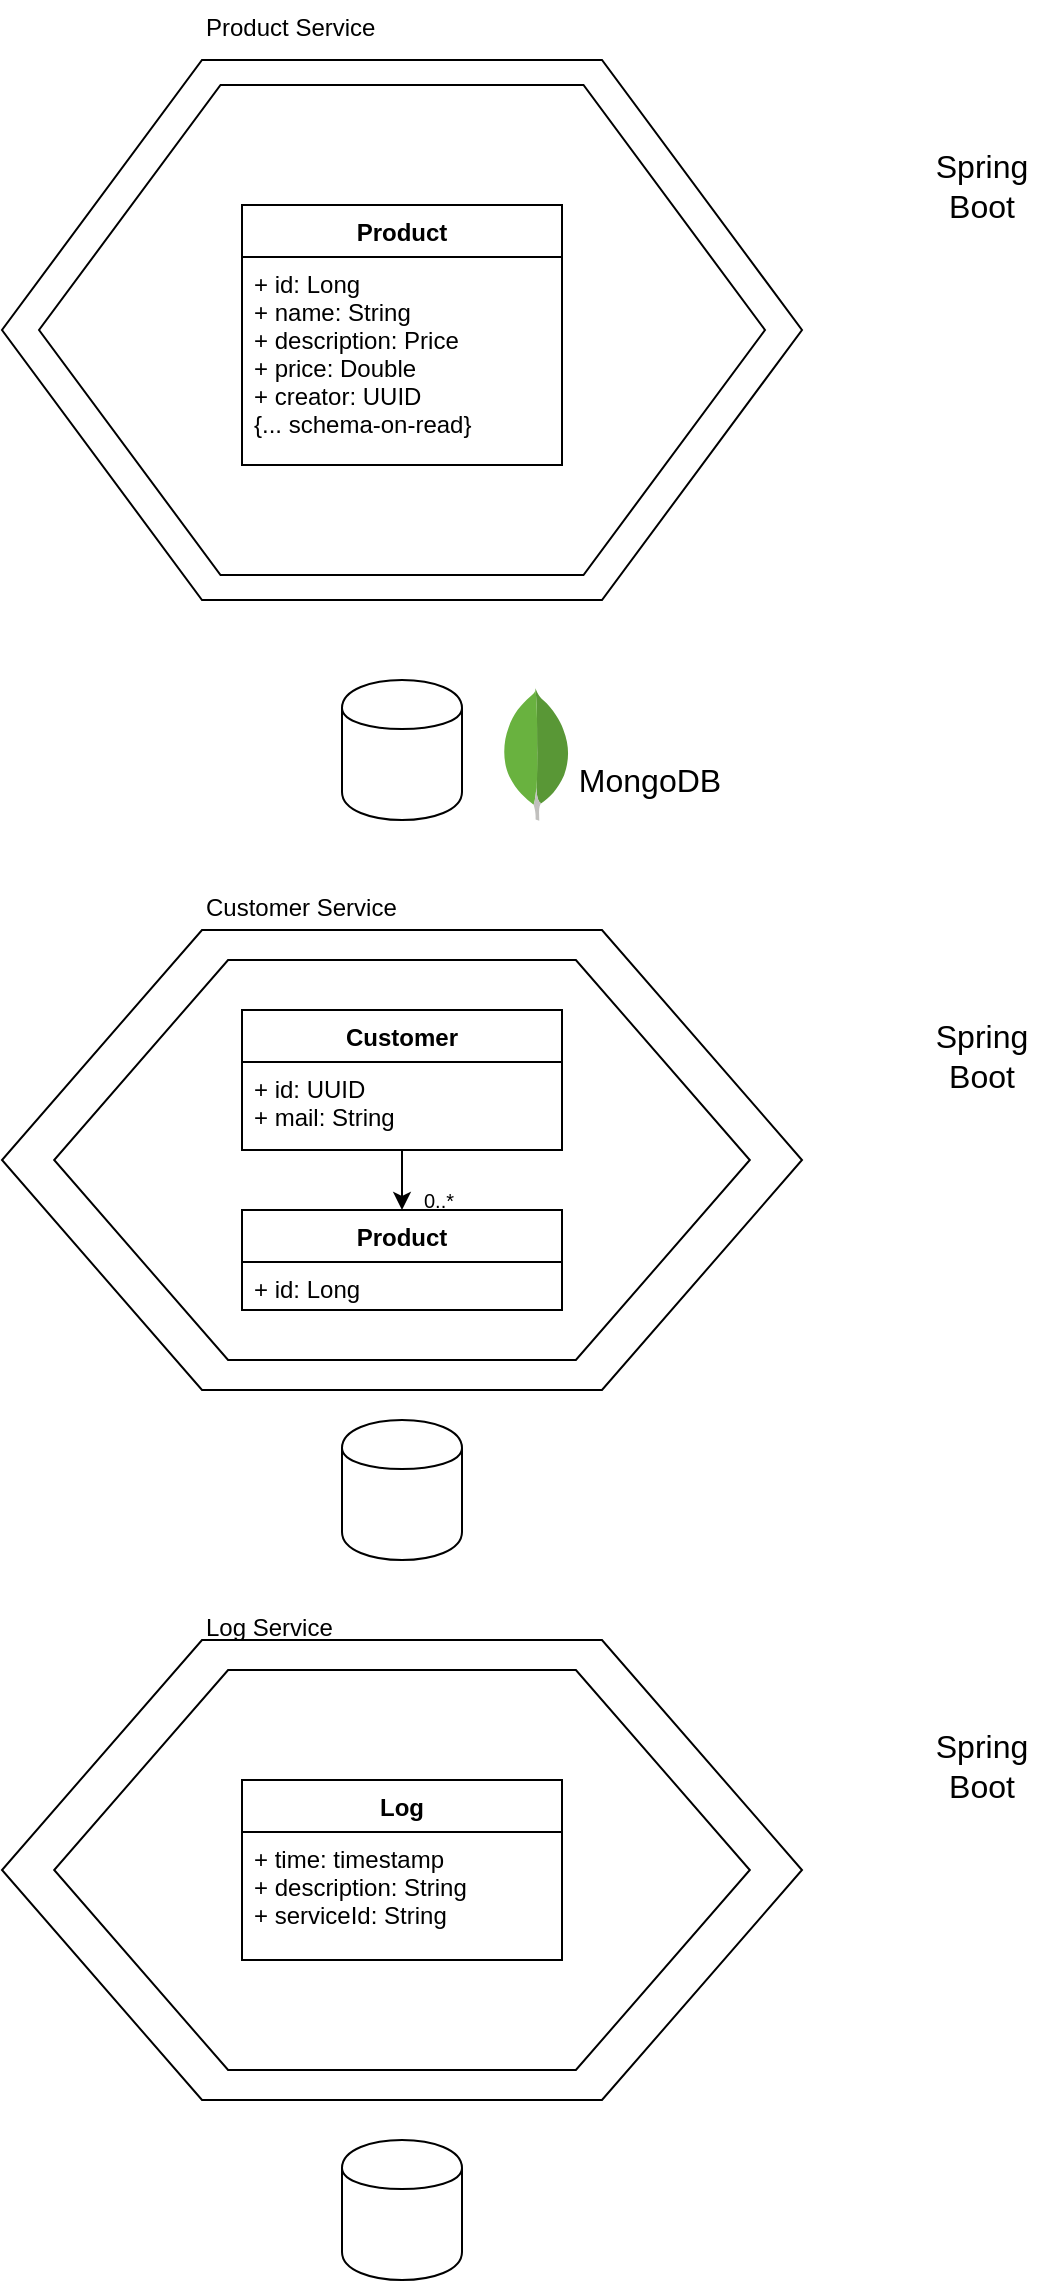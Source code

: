 <mxfile version="12.6.7" type="google"><diagram id="C5RBs43oDa-KdzZeNtuy" name="Page-1"><mxGraphModel dx="1892" dy="1182" grid="1" gridSize="10" guides="1" tooltips="1" connect="1" arrows="1" fold="1" page="1" pageScale="1" pageWidth="827" pageHeight="1169" math="0" shadow="0"><root><mxCell id="WIyWlLk6GJQsqaUBKTNV-0"/><mxCell id="WIyWlLk6GJQsqaUBKTNV-1" parent="WIyWlLk6GJQsqaUBKTNV-0"/><mxCell id="ZHliYxVBFvoyvZMD0RXF-28" value="" style="shape=hexagon;perimeter=hexagonPerimeter2;whiteSpace=wrap;html=1;" vertex="1" parent="WIyWlLk6GJQsqaUBKTNV-1"><mxGeometry x="50" y="50" width="400" height="270" as="geometry"/></mxCell><mxCell id="ZHliYxVBFvoyvZMD0RXF-44" value="" style="shape=hexagon;perimeter=hexagonPerimeter2;whiteSpace=wrap;html=1;aspect=fixed;" vertex="1" parent="WIyWlLk6GJQsqaUBKTNV-1"><mxGeometry x="68.52" y="62.5" width="362.97" height="245" as="geometry"/></mxCell><mxCell id="ZHliYxVBFvoyvZMD0RXF-26" value="" style="shape=hexagon;perimeter=hexagonPerimeter2;whiteSpace=wrap;html=1;" vertex="1" parent="WIyWlLk6GJQsqaUBKTNV-1"><mxGeometry x="50" y="485" width="400" height="230" as="geometry"/></mxCell><mxCell id="ZHliYxVBFvoyvZMD0RXF-43" value="" style="shape=hexagon;perimeter=hexagonPerimeter2;whiteSpace=wrap;html=1;aspect=fixed;" vertex="1" parent="WIyWlLk6GJQsqaUBKTNV-1"><mxGeometry x="76.08" y="500" width="347.83" height="200" as="geometry"/></mxCell><mxCell id="ZHliYxVBFvoyvZMD0RXF-59" style="edgeStyle=orthogonalEdgeStyle;rounded=0;orthogonalLoop=1;jettySize=auto;html=1;entryX=0.5;entryY=0;entryDx=0;entryDy=0;fontSize=16;" edge="1" parent="WIyWlLk6GJQsqaUBKTNV-1" source="ZHliYxVBFvoyvZMD0RXF-13" target="ZHliYxVBFvoyvZMD0RXF-56"><mxGeometry relative="1" as="geometry"/></mxCell><mxCell id="ZHliYxVBFvoyvZMD0RXF-60" value="&lt;font size=&quot;1&quot;&gt;0..*&lt;/font&gt;" style="text;html=1;align=center;verticalAlign=middle;resizable=0;points=[];labelBackgroundColor=#ffffff;fontSize=16;" vertex="1" connectable="0" parent="ZHliYxVBFvoyvZMD0RXF-59"><mxGeometry x="0.039" y="1" relative="1" as="geometry"><mxPoint x="19" y="9.17" as="offset"/></mxGeometry></mxCell><mxCell id="ZHliYxVBFvoyvZMD0RXF-13" value="Customer" style="swimlane;fontStyle=1;align=center;verticalAlign=top;childLayout=stackLayout;horizontal=1;startSize=26;horizontalStack=0;resizeParent=1;resizeParentMax=0;resizeLast=0;collapsible=1;marginBottom=0;" vertex="1" parent="WIyWlLk6GJQsqaUBKTNV-1"><mxGeometry x="170" y="525" width="160" height="70" as="geometry"/></mxCell><mxCell id="ZHliYxVBFvoyvZMD0RXF-14" value="+ id: UUID &#10;+ mail: String" style="text;strokeColor=none;fillColor=none;align=left;verticalAlign=top;spacingLeft=4;spacingRight=4;overflow=hidden;rotatable=0;points=[[0,0.5],[1,0.5]];portConstraint=eastwest;" vertex="1" parent="ZHliYxVBFvoyvZMD0RXF-13"><mxGeometry y="26" width="160" height="44" as="geometry"/></mxCell><mxCell id="ZHliYxVBFvoyvZMD0RXF-15" value="" style="line;strokeWidth=1;fillColor=none;align=left;verticalAlign=middle;spacingTop=-1;spacingLeft=3;spacingRight=3;rotatable=0;labelPosition=right;points=[];portConstraint=eastwest;" vertex="1" parent="ZHliYxVBFvoyvZMD0RXF-13"><mxGeometry y="70" width="160" as="geometry"/></mxCell><mxCell id="ZHliYxVBFvoyvZMD0RXF-23" value="" style="shape=cylinder;whiteSpace=wrap;html=1;boundedLbl=1;backgroundOutline=1;" vertex="1" parent="WIyWlLk6GJQsqaUBKTNV-1"><mxGeometry x="220" y="1090" width="60" height="70" as="geometry"/></mxCell><mxCell id="ZHliYxVBFvoyvZMD0RXF-24" value="" style="shape=hexagon;perimeter=hexagonPerimeter2;whiteSpace=wrap;html=1;" vertex="1" parent="WIyWlLk6GJQsqaUBKTNV-1"><mxGeometry x="50" y="840" width="400" height="230" as="geometry"/></mxCell><mxCell id="ZHliYxVBFvoyvZMD0RXF-27" value="Customer Service" style="text;html=1;" vertex="1" parent="WIyWlLk6GJQsqaUBKTNV-1"><mxGeometry x="150" y="460" width="120" height="30" as="geometry"/></mxCell><mxCell id="ZHliYxVBFvoyvZMD0RXF-29" value="Product Service" style="text;html=1;" vertex="1" parent="WIyWlLk6GJQsqaUBKTNV-1"><mxGeometry x="150" y="20" width="110" height="30" as="geometry"/></mxCell><mxCell id="ZHliYxVBFvoyvZMD0RXF-31" value="Product" style="swimlane;fontStyle=1;align=center;verticalAlign=top;childLayout=stackLayout;horizontal=1;startSize=26;horizontalStack=0;resizeParent=1;resizeParentMax=0;resizeLast=0;collapsible=1;marginBottom=0;" vertex="1" parent="WIyWlLk6GJQsqaUBKTNV-1"><mxGeometry x="170" y="122.5" width="160" height="130" as="geometry"/></mxCell><mxCell id="ZHliYxVBFvoyvZMD0RXF-32" value="+ id: Long&#10;+ name: String&#10;+ description: Price&#10;+ price: Double&#10;+ creator: UUID&#10;{... schema-on-read}&#10;" style="text;strokeColor=none;fillColor=none;align=left;verticalAlign=top;spacingLeft=4;spacingRight=4;overflow=hidden;rotatable=0;points=[[0,0.5],[1,0.5]];portConstraint=eastwest;" vertex="1" parent="ZHliYxVBFvoyvZMD0RXF-31"><mxGeometry y="26" width="160" height="104" as="geometry"/></mxCell><mxCell id="ZHliYxVBFvoyvZMD0RXF-33" value="" style="line;strokeWidth=1;fillColor=none;align=left;verticalAlign=middle;spacingTop=-1;spacingLeft=3;spacingRight=3;rotatable=0;labelPosition=right;points=[];portConstraint=eastwest;" vertex="1" parent="ZHliYxVBFvoyvZMD0RXF-31"><mxGeometry y="130" width="160" as="geometry"/></mxCell><mxCell id="ZHliYxVBFvoyvZMD0RXF-36" value="" style="shape=cylinder;whiteSpace=wrap;html=1;boundedLbl=1;backgroundOutline=1;" vertex="1" parent="WIyWlLk6GJQsqaUBKTNV-1"><mxGeometry x="220" y="730" width="60" height="70" as="geometry"/></mxCell><mxCell id="ZHliYxVBFvoyvZMD0RXF-37" value="" style="shape=cylinder;whiteSpace=wrap;html=1;boundedLbl=1;backgroundOutline=1;" vertex="1" parent="WIyWlLk6GJQsqaUBKTNV-1"><mxGeometry x="220" y="360" width="60" height="70" as="geometry"/></mxCell><mxCell id="ZHliYxVBFvoyvZMD0RXF-42" value="" style="shape=hexagon;perimeter=hexagonPerimeter2;whiteSpace=wrap;html=1;aspect=fixed;" vertex="1" parent="WIyWlLk6GJQsqaUBKTNV-1"><mxGeometry x="76.09" y="855" width="347.83" height="200" as="geometry"/></mxCell><mxCell id="ZHliYxVBFvoyvZMD0RXF-19" value="Log" style="swimlane;fontStyle=1;align=center;verticalAlign=top;childLayout=stackLayout;horizontal=1;startSize=26;horizontalStack=0;resizeParent=1;resizeParentMax=0;resizeLast=0;collapsible=1;marginBottom=0;" vertex="1" parent="WIyWlLk6GJQsqaUBKTNV-1"><mxGeometry x="170" y="910" width="160" height="90" as="geometry"/></mxCell><mxCell id="ZHliYxVBFvoyvZMD0RXF-20" value="+ time: timestamp&#10;+ description: String&#10;+ serviceId: String" style="text;strokeColor=none;fillColor=none;align=left;verticalAlign=top;spacingLeft=4;spacingRight=4;overflow=hidden;rotatable=0;points=[[0,0.5],[1,0.5]];portConstraint=eastwest;" vertex="1" parent="ZHliYxVBFvoyvZMD0RXF-19"><mxGeometry y="26" width="160" height="64" as="geometry"/></mxCell><mxCell id="ZHliYxVBFvoyvZMD0RXF-21" value="" style="line;strokeWidth=1;fillColor=none;align=left;verticalAlign=middle;spacingTop=-1;spacingLeft=3;spacingRight=3;rotatable=0;labelPosition=right;points=[];portConstraint=eastwest;" vertex="1" parent="ZHliYxVBFvoyvZMD0RXF-19"><mxGeometry y="90" width="160" as="geometry"/></mxCell><mxCell id="ZHliYxVBFvoyvZMD0RXF-25" value="Log Service" style="text;html=1;" vertex="1" parent="WIyWlLk6GJQsqaUBKTNV-1"><mxGeometry x="150" y="820" width="90" height="30" as="geometry"/></mxCell><mxCell id="ZHliYxVBFvoyvZMD0RXF-51" value="Spring Boot" style="text;html=1;strokeColor=none;fillColor=none;align=center;verticalAlign=middle;whiteSpace=wrap;rounded=0;fontSize=16;" vertex="1" parent="WIyWlLk6GJQsqaUBKTNV-1"><mxGeometry x="500" y="883" width="80" height="40" as="geometry"/></mxCell><mxCell id="ZHliYxVBFvoyvZMD0RXF-53" value="" style="shape=image;html=1;verticalAlign=top;verticalLabelPosition=bottom;labelBackgroundColor=#ffffff;imageAspect=0;aspect=fixed;image=https://cdn4.iconfinder.com/data/icons/logos-brands-5/24/mysql-128.png;fontSize=16;" vertex="1" parent="WIyWlLk6GJQsqaUBKTNV-1"><mxGeometry x="300" y="732" width="68" height="68" as="geometry"/></mxCell><mxCell id="ZHliYxVBFvoyvZMD0RXF-56" value="Product" style="swimlane;fontStyle=1;align=center;verticalAlign=top;childLayout=stackLayout;horizontal=1;startSize=26;horizontalStack=0;resizeParent=1;resizeParentMax=0;resizeLast=0;collapsible=1;marginBottom=0;" vertex="1" parent="WIyWlLk6GJQsqaUBKTNV-1"><mxGeometry x="170" y="625" width="160" height="50" as="geometry"/></mxCell><mxCell id="ZHliYxVBFvoyvZMD0RXF-57" value="+ id: Long" style="text;strokeColor=none;fillColor=none;align=left;verticalAlign=top;spacingLeft=4;spacingRight=4;overflow=hidden;rotatable=0;points=[[0,0.5],[1,0.5]];portConstraint=eastwest;" vertex="1" parent="ZHliYxVBFvoyvZMD0RXF-56"><mxGeometry y="26" width="160" height="24" as="geometry"/></mxCell><mxCell id="ZHliYxVBFvoyvZMD0RXF-58" value="" style="line;strokeWidth=1;fillColor=none;align=left;verticalAlign=middle;spacingTop=-1;spacingLeft=3;spacingRight=3;rotatable=0;labelPosition=right;points=[];portConstraint=eastwest;" vertex="1" parent="ZHliYxVBFvoyvZMD0RXF-56"><mxGeometry y="50" width="160" as="geometry"/></mxCell><mxCell id="ZHliYxVBFvoyvZMD0RXF-63" value="" style="shape=image;verticalLabelPosition=bottom;labelBackgroundColor=#ffffff;verticalAlign=top;aspect=fixed;imageAspect=0;image=https://beautifulbytes.files.wordpress.com/2015/07/spring.png;" vertex="1" parent="WIyWlLk6GJQsqaUBKTNV-1"><mxGeometry x="450" y="840" width="63" height="63" as="geometry"/></mxCell><mxCell id="ZHliYxVBFvoyvZMD0RXF-64" value="Spring Boot" style="text;html=1;strokeColor=none;fillColor=none;align=center;verticalAlign=middle;whiteSpace=wrap;rounded=0;fontSize=16;" vertex="1" parent="WIyWlLk6GJQsqaUBKTNV-1"><mxGeometry x="500" y="528" width="80" height="40" as="geometry"/></mxCell><mxCell id="ZHliYxVBFvoyvZMD0RXF-65" value="" style="shape=image;verticalLabelPosition=bottom;labelBackgroundColor=#ffffff;verticalAlign=top;aspect=fixed;imageAspect=0;image=https://beautifulbytes.files.wordpress.com/2015/07/spring.png;" vertex="1" parent="WIyWlLk6GJQsqaUBKTNV-1"><mxGeometry x="450" y="485" width="63" height="63" as="geometry"/></mxCell><mxCell id="ZHliYxVBFvoyvZMD0RXF-66" value="Spring Boot" style="text;html=1;strokeColor=none;fillColor=none;align=center;verticalAlign=middle;whiteSpace=wrap;rounded=0;fontSize=16;" vertex="1" parent="WIyWlLk6GJQsqaUBKTNV-1"><mxGeometry x="500" y="93" width="80" height="40" as="geometry"/></mxCell><mxCell id="ZHliYxVBFvoyvZMD0RXF-67" value="" style="shape=image;verticalLabelPosition=bottom;labelBackgroundColor=#ffffff;verticalAlign=top;aspect=fixed;imageAspect=0;image=https://beautifulbytes.files.wordpress.com/2015/07/spring.png;" vertex="1" parent="WIyWlLk6GJQsqaUBKTNV-1"><mxGeometry x="450" y="50" width="63" height="63" as="geometry"/></mxCell><mxCell id="ZHliYxVBFvoyvZMD0RXF-70" value="" style="dashed=0;outlineConnect=0;html=1;align=center;labelPosition=center;verticalLabelPosition=bottom;verticalAlign=top;shape=mxgraph.weblogos.mongodb;fontSize=16;aspect=fixed;" vertex="1" parent="WIyWlLk6GJQsqaUBKTNV-1"><mxGeometry x="300" y="364.17" width="34.41" height="66.2" as="geometry"/></mxCell><mxCell id="ZHliYxVBFvoyvZMD0RXF-71" value="MongoDB" style="text;html=1;strokeColor=none;fillColor=none;align=center;verticalAlign=middle;whiteSpace=wrap;rounded=0;fontSize=16;" vertex="1" parent="WIyWlLk6GJQsqaUBKTNV-1"><mxGeometry x="334.41" y="390.37" width="80" height="40" as="geometry"/></mxCell><mxCell id="ZHliYxVBFvoyvZMD0RXF-72" value="" style="shape=image;verticalLabelPosition=bottom;labelBackgroundColor=#ffffff;verticalAlign=top;aspect=fixed;imageAspect=0;image=https://upload.wikimedia.org/wikipedia/commons/thumb/5/5e/Cassandra_logo.svg/1280px-Cassandra_logo.svg.png;" vertex="1" parent="WIyWlLk6GJQsqaUBKTNV-1"><mxGeometry x="300" y="1090" width="101.5" height="68.12" as="geometry"/></mxCell></root></mxGraphModel></diagram></mxfile>